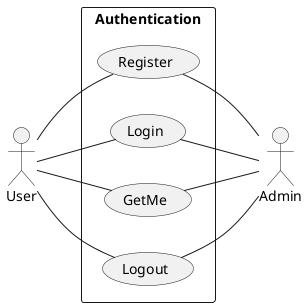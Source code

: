 @startuml
left to right direction
actor "User" as user
rectangle "Authentication" as AuthSystem {
    usecase "Register" as register
    usecase "Login" as login
    usecase "GetMe" as getMe
    usecase "Logout" as logout
}

user -- register
user -- login
user -- getMe
user -- logout

actor "Admin" as admin
register -- admin
login -- admin
getMe -- admin
logout -- admin

@enduml
